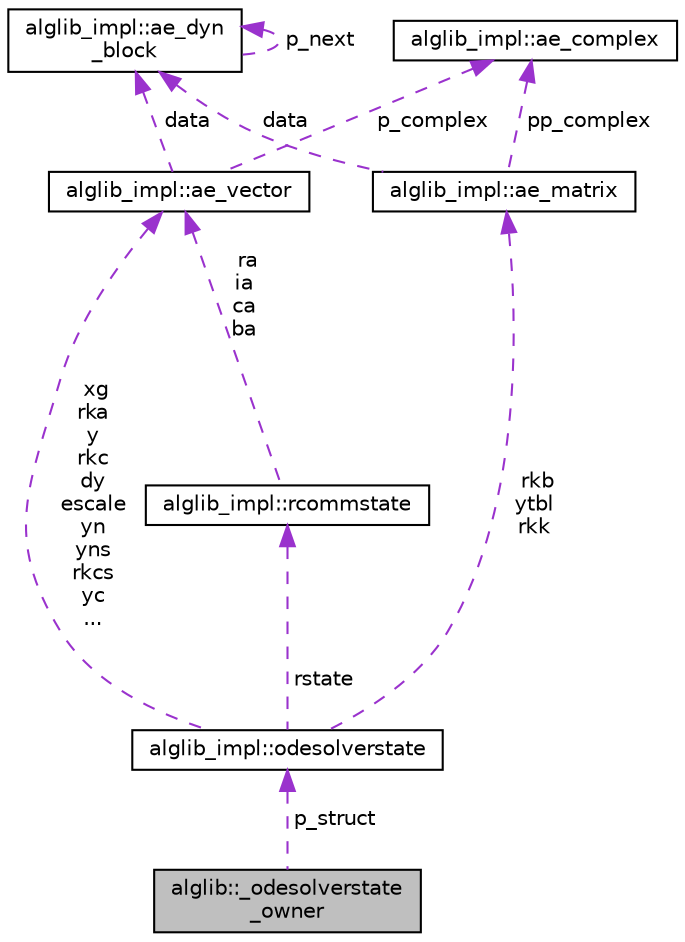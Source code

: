digraph "alglib::_odesolverstate_owner"
{
  edge [fontname="Helvetica",fontsize="10",labelfontname="Helvetica",labelfontsize="10"];
  node [fontname="Helvetica",fontsize="10",shape=record];
  Node2 [label="alglib::_odesolverstate\l_owner",height=0.2,width=0.4,color="black", fillcolor="grey75", style="filled", fontcolor="black"];
  Node3 -> Node2 [dir="back",color="darkorchid3",fontsize="10",style="dashed",label=" p_struct" ,fontname="Helvetica"];
  Node3 [label="alglib_impl::odesolverstate",height=0.2,width=0.4,color="black", fillcolor="white", style="filled",URL="$structalglib__impl_1_1odesolverstate.html"];
  Node4 -> Node3 [dir="back",color="darkorchid3",fontsize="10",style="dashed",label=" rstate" ,fontname="Helvetica"];
  Node4 [label="alglib_impl::rcommstate",height=0.2,width=0.4,color="black", fillcolor="white", style="filled",URL="$structalglib__impl_1_1rcommstate.html"];
  Node5 -> Node4 [dir="back",color="darkorchid3",fontsize="10",style="dashed",label=" ra\nia\nca\nba" ,fontname="Helvetica"];
  Node5 [label="alglib_impl::ae_vector",height=0.2,width=0.4,color="black", fillcolor="white", style="filled",URL="$structalglib__impl_1_1ae__vector.html"];
  Node6 -> Node5 [dir="back",color="darkorchid3",fontsize="10",style="dashed",label=" data" ,fontname="Helvetica"];
  Node6 [label="alglib_impl::ae_dyn\l_block",height=0.2,width=0.4,color="black", fillcolor="white", style="filled",URL="$structalglib__impl_1_1ae__dyn__block.html"];
  Node6 -> Node6 [dir="back",color="darkorchid3",fontsize="10",style="dashed",label=" p_next" ,fontname="Helvetica"];
  Node7 -> Node5 [dir="back",color="darkorchid3",fontsize="10",style="dashed",label=" p_complex" ,fontname="Helvetica"];
  Node7 [label="alglib_impl::ae_complex",height=0.2,width=0.4,color="black", fillcolor="white", style="filled",URL="$structalglib__impl_1_1ae__complex.html"];
  Node5 -> Node3 [dir="back",color="darkorchid3",fontsize="10",style="dashed",label=" xg\nrka\ny\nrkc\ndy\nescale\nyn\nyns\nrkcs\nyc\n..." ,fontname="Helvetica"];
  Node8 -> Node3 [dir="back",color="darkorchid3",fontsize="10",style="dashed",label=" rkb\nytbl\nrkk" ,fontname="Helvetica"];
  Node8 [label="alglib_impl::ae_matrix",height=0.2,width=0.4,color="black", fillcolor="white", style="filled",URL="$structalglib__impl_1_1ae__matrix.html"];
  Node6 -> Node8 [dir="back",color="darkorchid3",fontsize="10",style="dashed",label=" data" ,fontname="Helvetica"];
  Node7 -> Node8 [dir="back",color="darkorchid3",fontsize="10",style="dashed",label=" pp_complex" ,fontname="Helvetica"];
}
